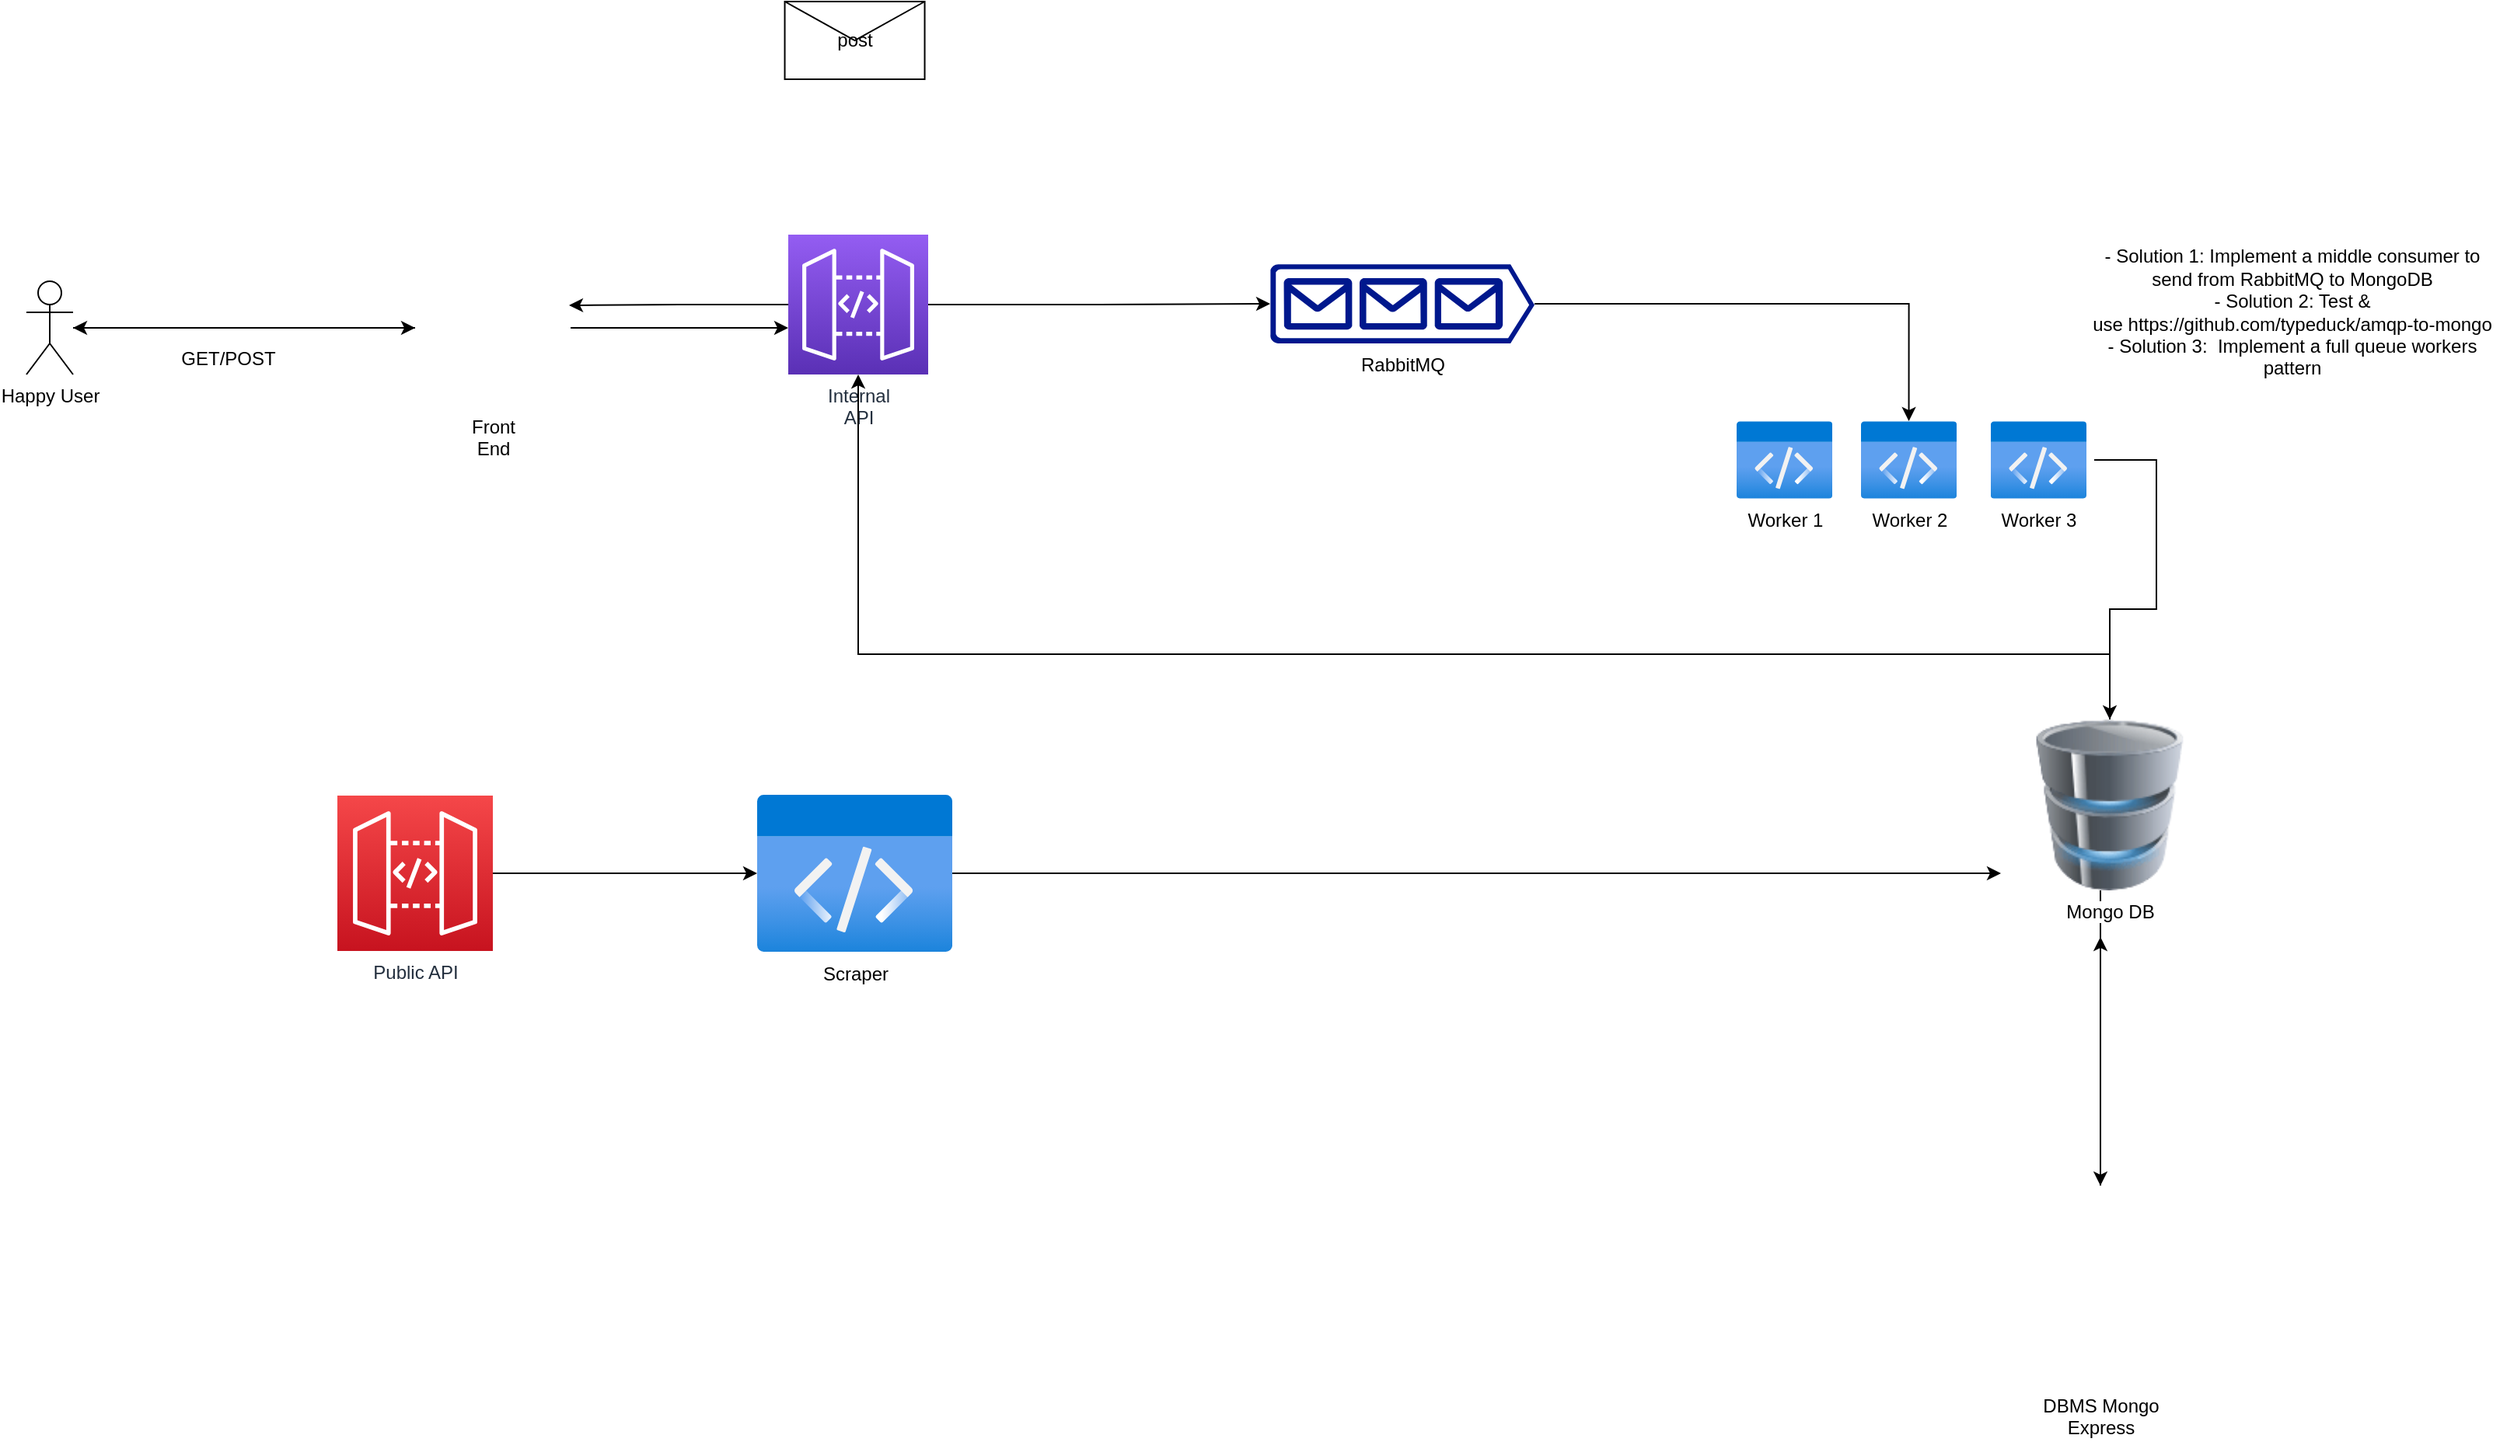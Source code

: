 <mxfile version="14.5.1" type="device"><diagram id="m57PtXKFrdUjYNsplt2f" name="Page-1"><mxGraphModel dx="2739" dy="1110" grid="1" gridSize="10" guides="1" tooltips="1" connect="1" arrows="1" fold="1" page="1" pageScale="1" pageWidth="850" pageHeight="1100" math="0" shadow="0"><root><mxCell id="0"/><mxCell id="1" parent="0"/><mxCell id="BV0kB11ftw04YMjaJNFT-8" style="edgeStyle=orthogonalEdgeStyle;rounded=0;orthogonalLoop=1;jettySize=auto;html=1;" parent="1" source="BV0kB11ftw04YMjaJNFT-1" edge="1"><mxGeometry relative="1" as="geometry"><mxPoint x="400" y="250" as="targetPoint"/></mxGeometry></mxCell><mxCell id="BV0kB11ftw04YMjaJNFT-24" style="edgeStyle=orthogonalEdgeStyle;rounded=0;orthogonalLoop=1;jettySize=auto;html=1;" parent="1" source="BV0kB11ftw04YMjaJNFT-1" edge="1"><mxGeometry relative="1" as="geometry"><mxPoint x="-60" y="250" as="targetPoint"/></mxGeometry></mxCell><mxCell id="BV0kB11ftw04YMjaJNFT-1" value="Front&lt;br&gt;End" style="shape=image;html=1;verticalAlign=top;verticalLabelPosition=bottom;labelBackgroundColor=#ffffff;imageAspect=0;aspect=fixed;image=https://cdn4.iconfinder.com/data/icons/Isloo_icons_by_IconFinder/128/screen_on.png" parent="1" vertex="1"><mxGeometry x="160" y="200" width="100" height="100" as="geometry"/></mxCell><mxCell id="BV0kB11ftw04YMjaJNFT-4" style="edgeStyle=orthogonalEdgeStyle;rounded=0;orthogonalLoop=1;jettySize=auto;html=1;entryX=0;entryY=0.5;entryDx=0;entryDy=0;" parent="1" source="BV0kB11ftw04YMjaJNFT-2" target="BV0kB11ftw04YMjaJNFT-1" edge="1"><mxGeometry relative="1" as="geometry"/></mxCell><mxCell id="BV0kB11ftw04YMjaJNFT-2" value="Happy User" style="shape=umlActor;verticalLabelPosition=bottom;verticalAlign=top;html=1;outlineConnect=0;" parent="1" vertex="1"><mxGeometry x="-90" y="220" width="30" height="60" as="geometry"/></mxCell><mxCell id="BV0kB11ftw04YMjaJNFT-25" style="edgeStyle=orthogonalEdgeStyle;rounded=0;orthogonalLoop=1;jettySize=auto;html=1;entryX=0.99;entryY=0.355;entryDx=0;entryDy=0;entryPerimeter=0;" parent="1" source="BV0kB11ftw04YMjaJNFT-7" target="BV0kB11ftw04YMjaJNFT-1" edge="1"><mxGeometry relative="1" as="geometry"/></mxCell><mxCell id="BV0kB11ftw04YMjaJNFT-28" style="edgeStyle=orthogonalEdgeStyle;rounded=0;orthogonalLoop=1;jettySize=auto;html=1;entryX=0;entryY=0.5;entryDx=0;entryDy=0;entryPerimeter=0;" parent="1" source="BV0kB11ftw04YMjaJNFT-7" target="BV0kB11ftw04YMjaJNFT-17" edge="1"><mxGeometry relative="1" as="geometry"/></mxCell><mxCell id="BV0kB11ftw04YMjaJNFT-7" value="Internal &lt;br&gt;API" style="points=[[0,0,0],[0.25,0,0],[0.5,0,0],[0.75,0,0],[1,0,0],[0,1,0],[0.25,1,0],[0.5,1,0],[0.75,1,0],[1,1,0],[0,0.25,0],[0,0.5,0],[0,0.75,0],[1,0.25,0],[1,0.5,0],[1,0.75,0]];outlineConnect=0;fontColor=#232F3E;gradientColor=#945DF2;gradientDirection=north;fillColor=#5A30B5;strokeColor=#ffffff;dashed=0;verticalLabelPosition=bottom;verticalAlign=top;align=center;html=1;fontSize=12;fontStyle=0;aspect=fixed;shape=mxgraph.aws4.resourceIcon;resIcon=mxgraph.aws4.api_gateway;" parent="1" vertex="1"><mxGeometry x="400" y="190" width="90" height="90" as="geometry"/></mxCell><mxCell id="BV0kB11ftw04YMjaJNFT-14" style="edgeStyle=orthogonalEdgeStyle;rounded=0;orthogonalLoop=1;jettySize=auto;html=1;" parent="1" source="BV0kB11ftw04YMjaJNFT-9" target="BV0kB11ftw04YMjaJNFT-13" edge="1"><mxGeometry relative="1" as="geometry"><mxPoint x="800" y="430" as="targetPoint"/><Array as="points"><mxPoint x="1020" y="601"/><mxPoint x="1020" y="601"/></Array></mxGeometry></mxCell><mxCell id="BV0kB11ftw04YMjaJNFT-9" value="Scraper" style="aspect=fixed;html=1;points=[];align=center;image;fontSize=12;image=img/lib/azure2/general/Code.svg;" parent="1" vertex="1"><mxGeometry x="380" y="550" width="125.54" height="102" as="geometry"/></mxCell><mxCell id="BV0kB11ftw04YMjaJNFT-27" style="edgeStyle=orthogonalEdgeStyle;rounded=0;orthogonalLoop=1;jettySize=auto;html=1;" parent="1" source="BV0kB11ftw04YMjaJNFT-10" target="BV0kB11ftw04YMjaJNFT-9" edge="1"><mxGeometry relative="1" as="geometry"/></mxCell><mxCell id="BV0kB11ftw04YMjaJNFT-10" value="Public API" style="points=[[0,0,0],[0.25,0,0],[0.5,0,0],[0.75,0,0],[1,0,0],[0,1,0],[0.25,1,0],[0.5,1,0],[0.75,1,0],[1,1,0],[0,0.25,0],[0,0.5,0],[0,0.75,0],[1,0.25,0],[1,0.5,0],[1,0.75,0]];outlineConnect=0;fontColor=#232F3E;gradientColor=#F54749;gradientDirection=north;fillColor=#C7131F;strokeColor=#ffffff;dashed=0;verticalLabelPosition=bottom;verticalAlign=top;align=center;html=1;fontSize=12;fontStyle=0;aspect=fixed;shape=mxgraph.aws4.resourceIcon;resIcon=mxgraph.aws4.api_gateway;" parent="1" vertex="1"><mxGeometry x="110" y="551" width="100" height="100" as="geometry"/></mxCell><mxCell id="BV0kB11ftw04YMjaJNFT-22" style="edgeStyle=orthogonalEdgeStyle;rounded=0;orthogonalLoop=1;jettySize=auto;html=1;entryX=0.5;entryY=0;entryDx=0;entryDy=0;" parent="1" source="BV0kB11ftw04YMjaJNFT-13" target="BV0kB11ftw04YMjaJNFT-18" edge="1"><mxGeometry relative="1" as="geometry"><Array as="points"><mxPoint x="1244" y="662"/><mxPoint x="1244" y="662"/></Array></mxGeometry></mxCell><mxCell id="BV0kB11ftw04YMjaJNFT-29" style="edgeStyle=orthogonalEdgeStyle;rounded=0;orthogonalLoop=1;jettySize=auto;html=1;" parent="1" source="BV0kB11ftw04YMjaJNFT-13" target="BV0kB11ftw04YMjaJNFT-7" edge="1"><mxGeometry relative="1" as="geometry"><Array as="points"><mxPoint x="1250" y="460"/><mxPoint x="445" y="460"/></Array></mxGeometry></mxCell><mxCell id="BV0kB11ftw04YMjaJNFT-13" value="Mongo DB" style="image;html=1;image=img/lib/clip_art/computers/Database_128x128.png" parent="1" vertex="1"><mxGeometry x="1180" y="502" width="140" height="110" as="geometry"/></mxCell><mxCell id="BV0kB11ftw04YMjaJNFT-30" style="edgeStyle=orthogonalEdgeStyle;rounded=0;orthogonalLoop=1;jettySize=auto;html=1;entryX=0.5;entryY=0;entryDx=0;entryDy=0;exitX=1.081;exitY=0.5;exitDx=0;exitDy=0;exitPerimeter=0;" parent="1" source="BV0kB11ftw04YMjaJNFT-35" target="BV0kB11ftw04YMjaJNFT-13" edge="1"><mxGeometry relative="1" as="geometry"><Array as="points"><mxPoint x="1280" y="335"/><mxPoint x="1280" y="431"/><mxPoint x="1250" y="431"/></Array></mxGeometry></mxCell><mxCell id="BV0kB11ftw04YMjaJNFT-17" value="RabbitMQ" style="aspect=fixed;pointerEvents=1;shadow=0;dashed=0;html=1;strokeColor=none;labelPosition=center;verticalLabelPosition=bottom;verticalAlign=top;align=center;fillColor=#00188D;shape=mxgraph.azure.queue_generic" parent="1" vertex="1"><mxGeometry x="710" y="209" width="170" height="51" as="geometry"/></mxCell><mxCell id="BV0kB11ftw04YMjaJNFT-21" style="edgeStyle=orthogonalEdgeStyle;rounded=0;orthogonalLoop=1;jettySize=auto;html=1;" parent="1" source="BV0kB11ftw04YMjaJNFT-18" edge="1"><mxGeometry relative="1" as="geometry"><mxPoint x="1244" y="642" as="targetPoint"/></mxGeometry></mxCell><mxCell id="BV0kB11ftw04YMjaJNFT-18" value="DBMS Mongo &lt;br&gt;Express" style="shape=image;html=1;verticalAlign=top;verticalLabelPosition=bottom;labelBackgroundColor=#ffffff;imageAspect=0;aspect=fixed;image=https://cdn4.iconfinder.com/data/icons/imod/128/Harware/iDatabase.png" parent="1" vertex="1"><mxGeometry x="1180" y="802" width="128" height="128" as="geometry"/></mxCell><mxCell id="BV0kB11ftw04YMjaJNFT-23" value="GET/POST" style="text;html=1;strokeColor=none;fillColor=none;align=center;verticalAlign=middle;whiteSpace=wrap;rounded=0;" parent="1" vertex="1"><mxGeometry x="20" y="260" width="40" height="20" as="geometry"/></mxCell><mxCell id="BV0kB11ftw04YMjaJNFT-31" value="Worker 2" style="aspect=fixed;html=1;points=[];align=center;image;fontSize=12;image=img/lib/azure2/general/Code.svg;" parent="1" vertex="1"><mxGeometry x="1090" y="310" width="61.54" height="50" as="geometry"/></mxCell><mxCell id="BV0kB11ftw04YMjaJNFT-32" style="edgeStyle=orthogonalEdgeStyle;rounded=0;orthogonalLoop=1;jettySize=auto;html=1;entryX=0.5;entryY=0;entryDx=0;entryDy=0;" parent="1" source="BV0kB11ftw04YMjaJNFT-17" target="BV0kB11ftw04YMjaJNFT-31" edge="1"><mxGeometry relative="1" as="geometry"><mxPoint x="780" y="234.5" as="sourcePoint"/><mxPoint x="1110" y="370" as="targetPoint"/></mxGeometry></mxCell><mxCell id="BV0kB11ftw04YMjaJNFT-33" value="- Solution 1: Implement a middle consumer to send from RabbitMQ to MongoDB&lt;br&gt;- Solution 2: Test &amp;amp; use&amp;nbsp;https://github.com/typeduck/amqp-to-mongo&lt;br&gt;- Solution 3:&amp;nbsp; Implement a full queue workers pattern" style="text;html=1;strokeColor=none;fillColor=none;align=center;verticalAlign=middle;whiteSpace=wrap;rounded=0;" parent="1" vertex="1"><mxGeometry x="1235" y="150" width="265" height="180" as="geometry"/></mxCell><mxCell id="BV0kB11ftw04YMjaJNFT-34" value="Worker 1" style="aspect=fixed;html=1;points=[];align=center;image;fontSize=12;image=img/lib/azure2/general/Code.svg;" parent="1" vertex="1"><mxGeometry x="1010" y="310" width="61.54" height="50" as="geometry"/></mxCell><mxCell id="BV0kB11ftw04YMjaJNFT-35" value="Worker 3" style="aspect=fixed;html=1;points=[];align=center;image;fontSize=12;image=img/lib/azure2/general/Code.svg;" parent="1" vertex="1"><mxGeometry x="1173.46" y="310" width="61.54" height="50" as="geometry"/></mxCell><mxCell id="EY4xkfkw40JU4xyIz1w6-1" value="post" style="shape=message;html=1;whiteSpace=wrap;html=1;outlineConnect=0;" vertex="1" parent="1"><mxGeometry x="397.77" y="40" width="90" height="50" as="geometry"/></mxCell></root></mxGraphModel></diagram></mxfile>
